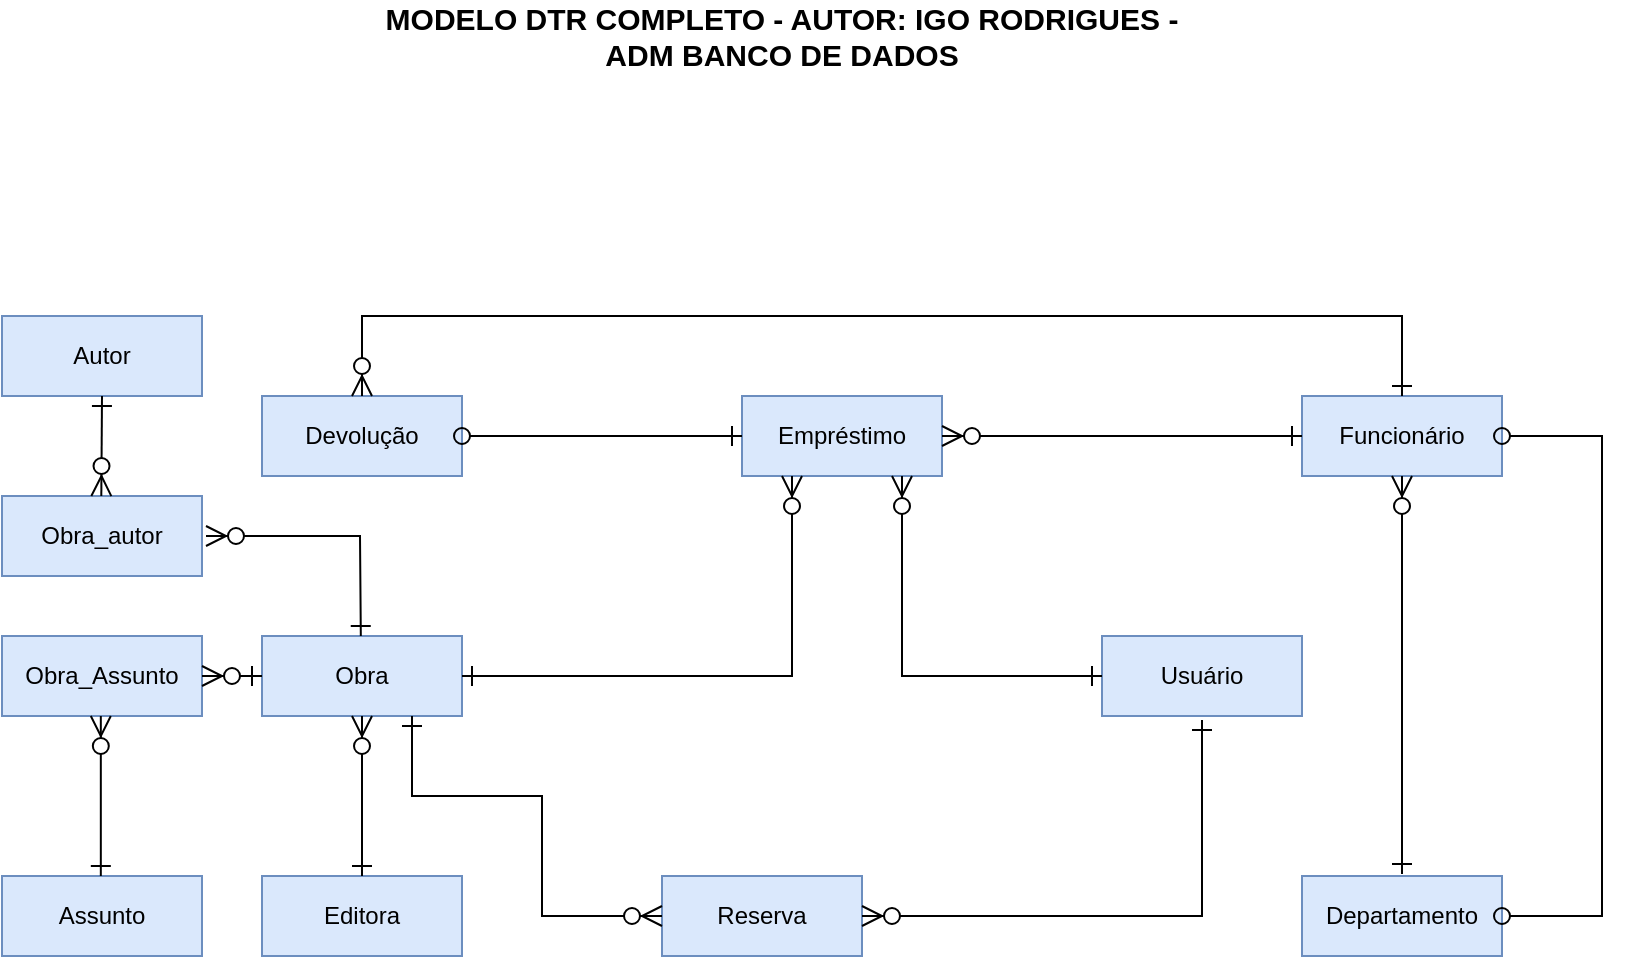 <mxfile version="13.6.3" type="github">
  <diagram id="N1_cYeUmhMfyWwonBezM" name="Página-1">
    <mxGraphModel dx="868" dy="482" grid="1" gridSize="10" guides="1" tooltips="1" connect="1" arrows="1" fold="1" page="1" pageScale="1" pageWidth="827" pageHeight="1169" math="0" shadow="0">
      <root>
        <mxCell id="0" />
        <mxCell id="1" parent="0" />
        <mxCell id="P5JkU7-qcwPsujOH7B4n-8" value="Obra" style="whiteSpace=wrap;html=1;align=center;fillColor=#dae8fc;strokeColor=#6c8ebf;" parent="1" vertex="1">
          <mxGeometry x="140" y="340" width="100" height="40" as="geometry" />
        </mxCell>
        <mxCell id="P5JkU7-qcwPsujOH7B4n-9" value="Devolução" style="whiteSpace=wrap;html=1;align=center;fillColor=#dae8fc;strokeColor=#6c8ebf;" parent="1" vertex="1">
          <mxGeometry x="140" y="220" width="100" height="40" as="geometry" />
        </mxCell>
        <mxCell id="P5JkU7-qcwPsujOH7B4n-10" value="Editora" style="whiteSpace=wrap;html=1;align=center;fillColor=#dae8fc;strokeColor=#6c8ebf;" parent="1" vertex="1">
          <mxGeometry x="140" y="460" width="100" height="40" as="geometry" />
        </mxCell>
        <mxCell id="P5JkU7-qcwPsujOH7B4n-11" value="Empréstimo" style="whiteSpace=wrap;html=1;align=center;fillColor=#dae8fc;strokeColor=#6c8ebf;" parent="1" vertex="1">
          <mxGeometry x="380" y="220" width="100" height="40" as="geometry" />
        </mxCell>
        <mxCell id="P5JkU7-qcwPsujOH7B4n-12" value="Funcionário" style="whiteSpace=wrap;html=1;align=center;fillColor=#dae8fc;strokeColor=#6c8ebf;" parent="1" vertex="1">
          <mxGeometry x="660" y="220" width="100" height="40" as="geometry" />
        </mxCell>
        <mxCell id="P5JkU7-qcwPsujOH7B4n-13" value="Usuário" style="whiteSpace=wrap;html=1;align=center;fillColor=#dae8fc;strokeColor=#6c8ebf;" parent="1" vertex="1">
          <mxGeometry x="560" y="340" width="100" height="40" as="geometry" />
        </mxCell>
        <mxCell id="P5JkU7-qcwPsujOH7B4n-14" value="Reserva" style="whiteSpace=wrap;html=1;align=center;fillColor=#dae8fc;strokeColor=#6c8ebf;" parent="1" vertex="1">
          <mxGeometry x="340" y="460" width="100" height="40" as="geometry" />
        </mxCell>
        <mxCell id="P5JkU7-qcwPsujOH7B4n-15" value="Departamento" style="whiteSpace=wrap;html=1;align=center;fillColor=#dae8fc;strokeColor=#6c8ebf;" parent="1" vertex="1">
          <mxGeometry x="660" y="460" width="100" height="40" as="geometry" />
        </mxCell>
        <mxCell id="P5JkU7-qcwPsujOH7B4n-16" value="" style="endArrow=ERone;html=1;rounded=0;endFill=0;startArrow=oval;startFill=0;entryX=0;entryY=0.5;entryDx=0;entryDy=0;exitX=1;exitY=0.5;exitDx=0;exitDy=0;endSize=8;targetPerimeterSpacing=2;sourcePerimeterSpacing=2;startSize=8;" parent="1" source="P5JkU7-qcwPsujOH7B4n-9" target="P5JkU7-qcwPsujOH7B4n-11" edge="1">
          <mxGeometry relative="1" as="geometry">
            <mxPoint x="390" y="410" as="sourcePoint" />
            <mxPoint x="550" y="410" as="targetPoint" />
          </mxGeometry>
        </mxCell>
        <mxCell id="P5JkU7-qcwPsujOH7B4n-17" value="" style="endArrow=ERone;html=1;rounded=0;endFill=0;startArrow=ERzeroToMany;startFill=1;entryX=0;entryY=0.5;entryDx=0;entryDy=0;exitX=1;exitY=0.5;exitDx=0;exitDy=0;endSize=8;targetPerimeterSpacing=2;sourcePerimeterSpacing=2;startSize=8;" parent="1" source="P5JkU7-qcwPsujOH7B4n-11" target="P5JkU7-qcwPsujOH7B4n-12" edge="1">
          <mxGeometry relative="1" as="geometry">
            <mxPoint x="420" y="300" as="sourcePoint" />
            <mxPoint x="580" y="300" as="targetPoint" />
          </mxGeometry>
        </mxCell>
        <mxCell id="P5JkU7-qcwPsujOH7B4n-18" value="" style="endArrow=ERone;html=1;rounded=0;endFill=0;startArrow=ERzeroToMany;startFill=1;entryX=0.5;entryY=0;entryDx=0;entryDy=0;exitX=0.5;exitY=0;exitDx=0;exitDy=0;endSize=8;targetPerimeterSpacing=2;sourcePerimeterSpacing=2;startSize=8;" parent="1" source="P5JkU7-qcwPsujOH7B4n-9" target="P5JkU7-qcwPsujOH7B4n-12" edge="1">
          <mxGeometry relative="1" as="geometry">
            <mxPoint x="290" y="359.5" as="sourcePoint" />
            <mxPoint x="450" y="359.5" as="targetPoint" />
            <Array as="points">
              <mxPoint x="190" y="180" />
              <mxPoint x="710" y="180" />
            </Array>
          </mxGeometry>
        </mxCell>
        <mxCell id="P5JkU7-qcwPsujOH7B4n-19" value="" style="endArrow=ERzeroToMany;html=1;rounded=0;endFill=1;startArrow=ERone;startFill=0;endSize=8;targetPerimeterSpacing=2;sourcePerimeterSpacing=2;startSize=8;entryX=0.5;entryY=1;entryDx=0;entryDy=0;" parent="1" edge="1" target="P5JkU7-qcwPsujOH7B4n-12">
          <mxGeometry relative="1" as="geometry">
            <mxPoint x="710" y="459" as="sourcePoint" />
            <mxPoint x="735" y="260" as="targetPoint" />
          </mxGeometry>
        </mxCell>
        <mxCell id="P5JkU7-qcwPsujOH7B4n-20" value="" style="endArrow=oval;html=1;rounded=0;endFill=0;startArrow=oval;startFill=0;entryX=1;entryY=0.5;entryDx=0;entryDy=0;exitX=1;exitY=0.5;exitDx=0;exitDy=0;endSize=8;targetPerimeterSpacing=2;sourcePerimeterSpacing=2;startSize=8;" parent="1" source="P5JkU7-qcwPsujOH7B4n-15" target="P5JkU7-qcwPsujOH7B4n-12" edge="1">
          <mxGeometry relative="1" as="geometry">
            <mxPoint x="390" y="310" as="sourcePoint" />
            <mxPoint x="650" y="280" as="targetPoint" />
            <Array as="points">
              <mxPoint x="810" y="480" />
              <mxPoint x="810" y="240" />
            </Array>
          </mxGeometry>
        </mxCell>
        <mxCell id="P5JkU7-qcwPsujOH7B4n-21" value="" style="endArrow=ERzeroToMany;html=1;rounded=0;endFill=1;startArrow=ERone;startFill=0;exitX=0;exitY=0.5;exitDx=0;exitDy=0;endSize=8;targetPerimeterSpacing=2;sourcePerimeterSpacing=2;startSize=8;" parent="1" source="P5JkU7-qcwPsujOH7B4n-13" edge="1">
          <mxGeometry relative="1" as="geometry">
            <mxPoint x="530" y="360" as="sourcePoint" />
            <mxPoint x="460" y="260" as="targetPoint" />
            <Array as="points">
              <mxPoint x="460" y="360" />
            </Array>
          </mxGeometry>
        </mxCell>
        <mxCell id="P5JkU7-qcwPsujOH7B4n-23" value="" style="endArrow=ERzeroToMany;html=1;rounded=0;endFill=1;startArrow=ERone;startFill=0;entryX=0.25;entryY=1;entryDx=0;entryDy=0;exitX=1;exitY=0.5;exitDx=0;exitDy=0;endSize=8;targetPerimeterSpacing=2;sourcePerimeterSpacing=2;startSize=8;" parent="1" source="P5JkU7-qcwPsujOH7B4n-8" target="P5JkU7-qcwPsujOH7B4n-11" edge="1">
          <mxGeometry relative="1" as="geometry">
            <mxPoint x="230" y="300" as="sourcePoint" />
            <mxPoint x="390" y="300" as="targetPoint" />
            <Array as="points">
              <mxPoint x="405" y="360" />
            </Array>
          </mxGeometry>
        </mxCell>
        <mxCell id="P5JkU7-qcwPsujOH7B4n-24" value="" style="endArrow=ERzeroToMany;html=1;rounded=0;endFill=1;startArrow=ERone;startFill=0;exitX=0.5;exitY=0;exitDx=0;exitDy=0;endSize=8;targetPerimeterSpacing=2;sourcePerimeterSpacing=2;startSize=8;" parent="1" source="P5JkU7-qcwPsujOH7B4n-10" edge="1">
          <mxGeometry relative="1" as="geometry">
            <mxPoint x="200" y="300" as="sourcePoint" />
            <mxPoint x="190" y="380" as="targetPoint" />
          </mxGeometry>
        </mxCell>
        <mxCell id="P5JkU7-qcwPsujOH7B4n-25" value="" style="endArrow=ERzeroToMany;html=1;rounded=0;endFill=1;startArrow=ERone;startFill=0;endSize=8;targetPerimeterSpacing=2;sourcePerimeterSpacing=2;startSize=8;entryX=1;entryY=0.5;entryDx=0;entryDy=0;" parent="1" source="P5JkU7-qcwPsujOH7B4n-13" target="P5JkU7-qcwPsujOH7B4n-14" edge="1">
          <mxGeometry relative="1" as="geometry">
            <mxPoint x="330" y="400" as="sourcePoint" />
            <mxPoint x="450" y="430" as="targetPoint" />
            <Array as="points">
              <mxPoint x="610" y="480" />
            </Array>
          </mxGeometry>
        </mxCell>
        <mxCell id="P5JkU7-qcwPsujOH7B4n-26" value="" style="endArrow=ERzeroToMany;html=1;rounded=0;endFill=1;startArrow=ERone;startFill=0;entryX=0;entryY=0.5;entryDx=0;entryDy=0;exitX=0.75;exitY=1;exitDx=0;exitDy=0;endSize=8;targetPerimeterSpacing=2;sourcePerimeterSpacing=2;startSize=8;" parent="1" source="P5JkU7-qcwPsujOH7B4n-8" target="P5JkU7-qcwPsujOH7B4n-14" edge="1">
          <mxGeometry relative="1" as="geometry">
            <mxPoint x="180" y="300" as="sourcePoint" />
            <mxPoint x="340" y="300" as="targetPoint" />
            <Array as="points">
              <mxPoint x="215" y="420" />
              <mxPoint x="280" y="420" />
              <mxPoint x="280" y="480" />
            </Array>
          </mxGeometry>
        </mxCell>
        <mxCell id="oGI8qN8csPHSLDuqa7tM-1" value="Assunto" style="whiteSpace=wrap;html=1;align=center;fillColor=#dae8fc;strokeColor=#6c8ebf;" vertex="1" parent="1">
          <mxGeometry x="10" y="460" width="100" height="40" as="geometry" />
        </mxCell>
        <mxCell id="oGI8qN8csPHSLDuqa7tM-2" value="Obra_Assunto" style="whiteSpace=wrap;html=1;align=center;fillColor=#dae8fc;strokeColor=#6c8ebf;" vertex="1" parent="1">
          <mxGeometry x="10" y="340" width="100" height="40" as="geometry" />
        </mxCell>
        <mxCell id="oGI8qN8csPHSLDuqa7tM-3" value="Obra_autor" style="whiteSpace=wrap;html=1;align=center;fillColor=#dae8fc;strokeColor=#6c8ebf;" vertex="1" parent="1">
          <mxGeometry x="10" y="270" width="100" height="40" as="geometry" />
        </mxCell>
        <mxCell id="oGI8qN8csPHSLDuqa7tM-4" value="Autor" style="whiteSpace=wrap;html=1;align=center;fillColor=#dae8fc;strokeColor=#6c8ebf;" vertex="1" parent="1">
          <mxGeometry x="10" y="180" width="100" height="40" as="geometry" />
        </mxCell>
        <mxCell id="oGI8qN8csPHSLDuqa7tM-5" value="" style="endArrow=ERzeroToMany;html=1;rounded=0;endFill=1;startArrow=ERone;startFill=0;exitX=0.5;exitY=0;exitDx=0;exitDy=0;endSize=8;targetPerimeterSpacing=2;sourcePerimeterSpacing=2;startSize=8;" edge="1" parent="1">
          <mxGeometry relative="1" as="geometry">
            <mxPoint x="59.41" y="460" as="sourcePoint" />
            <mxPoint x="59.41" y="380" as="targetPoint" />
          </mxGeometry>
        </mxCell>
        <mxCell id="oGI8qN8csPHSLDuqa7tM-6" value="" style="endArrow=ERzeroToMany;html=1;rounded=0;endFill=1;startArrow=ERone;startFill=0;exitX=0.5;exitY=0;exitDx=0;exitDy=0;endSize=8;targetPerimeterSpacing=2;sourcePerimeterSpacing=2;startSize=8;edgeStyle=elbowEdgeStyle;" edge="1" parent="1" target="oGI8qN8csPHSLDuqa7tM-3">
          <mxGeometry relative="1" as="geometry">
            <mxPoint x="189.41" y="340" as="sourcePoint" />
            <mxPoint x="189.41" y="260" as="targetPoint" />
            <Array as="points">
              <mxPoint x="189" y="290" />
            </Array>
          </mxGeometry>
        </mxCell>
        <mxCell id="oGI8qN8csPHSLDuqa7tM-7" value="" style="endArrow=ERzeroToMany;html=1;rounded=0;endFill=1;startArrow=ERone;startFill=0;exitX=0;exitY=0.5;exitDx=0;exitDy=0;endSize=8;targetPerimeterSpacing=2;sourcePerimeterSpacing=2;startSize=8;entryX=1;entryY=0.5;entryDx=0;entryDy=0;" edge="1" parent="1" source="P5JkU7-qcwPsujOH7B4n-8" target="oGI8qN8csPHSLDuqa7tM-2">
          <mxGeometry relative="1" as="geometry">
            <mxPoint x="69.41" y="470" as="sourcePoint" />
            <mxPoint x="69.41" y="390" as="targetPoint" />
          </mxGeometry>
        </mxCell>
        <mxCell id="oGI8qN8csPHSLDuqa7tM-8" value="" style="endArrow=ERzeroToMany;html=1;rounded=0;endFill=1;startArrow=ERone;startFill=0;exitX=0.5;exitY=1;exitDx=0;exitDy=0;endSize=8;targetPerimeterSpacing=2;sourcePerimeterSpacing=2;startSize=8;" edge="1" parent="1" source="oGI8qN8csPHSLDuqa7tM-4">
          <mxGeometry relative="1" as="geometry">
            <mxPoint x="59.66" y="350.0" as="sourcePoint" />
            <mxPoint x="59.66" y="270.0" as="targetPoint" />
          </mxGeometry>
        </mxCell>
        <mxCell id="oGI8qN8csPHSLDuqa7tM-9" value="MODELO DTR COMPLETO - AUTOR: IGO RODRIGUES - &lt;br&gt;ADM BANCO DE DADOS" style="text;html=1;strokeColor=none;fillColor=none;align=center;verticalAlign=middle;whiteSpace=wrap;rounded=0;fontStyle=1;fontSize=15;" vertex="1" parent="1">
          <mxGeometry x="140" y="30" width="520" height="20" as="geometry" />
        </mxCell>
      </root>
    </mxGraphModel>
  </diagram>
</mxfile>
